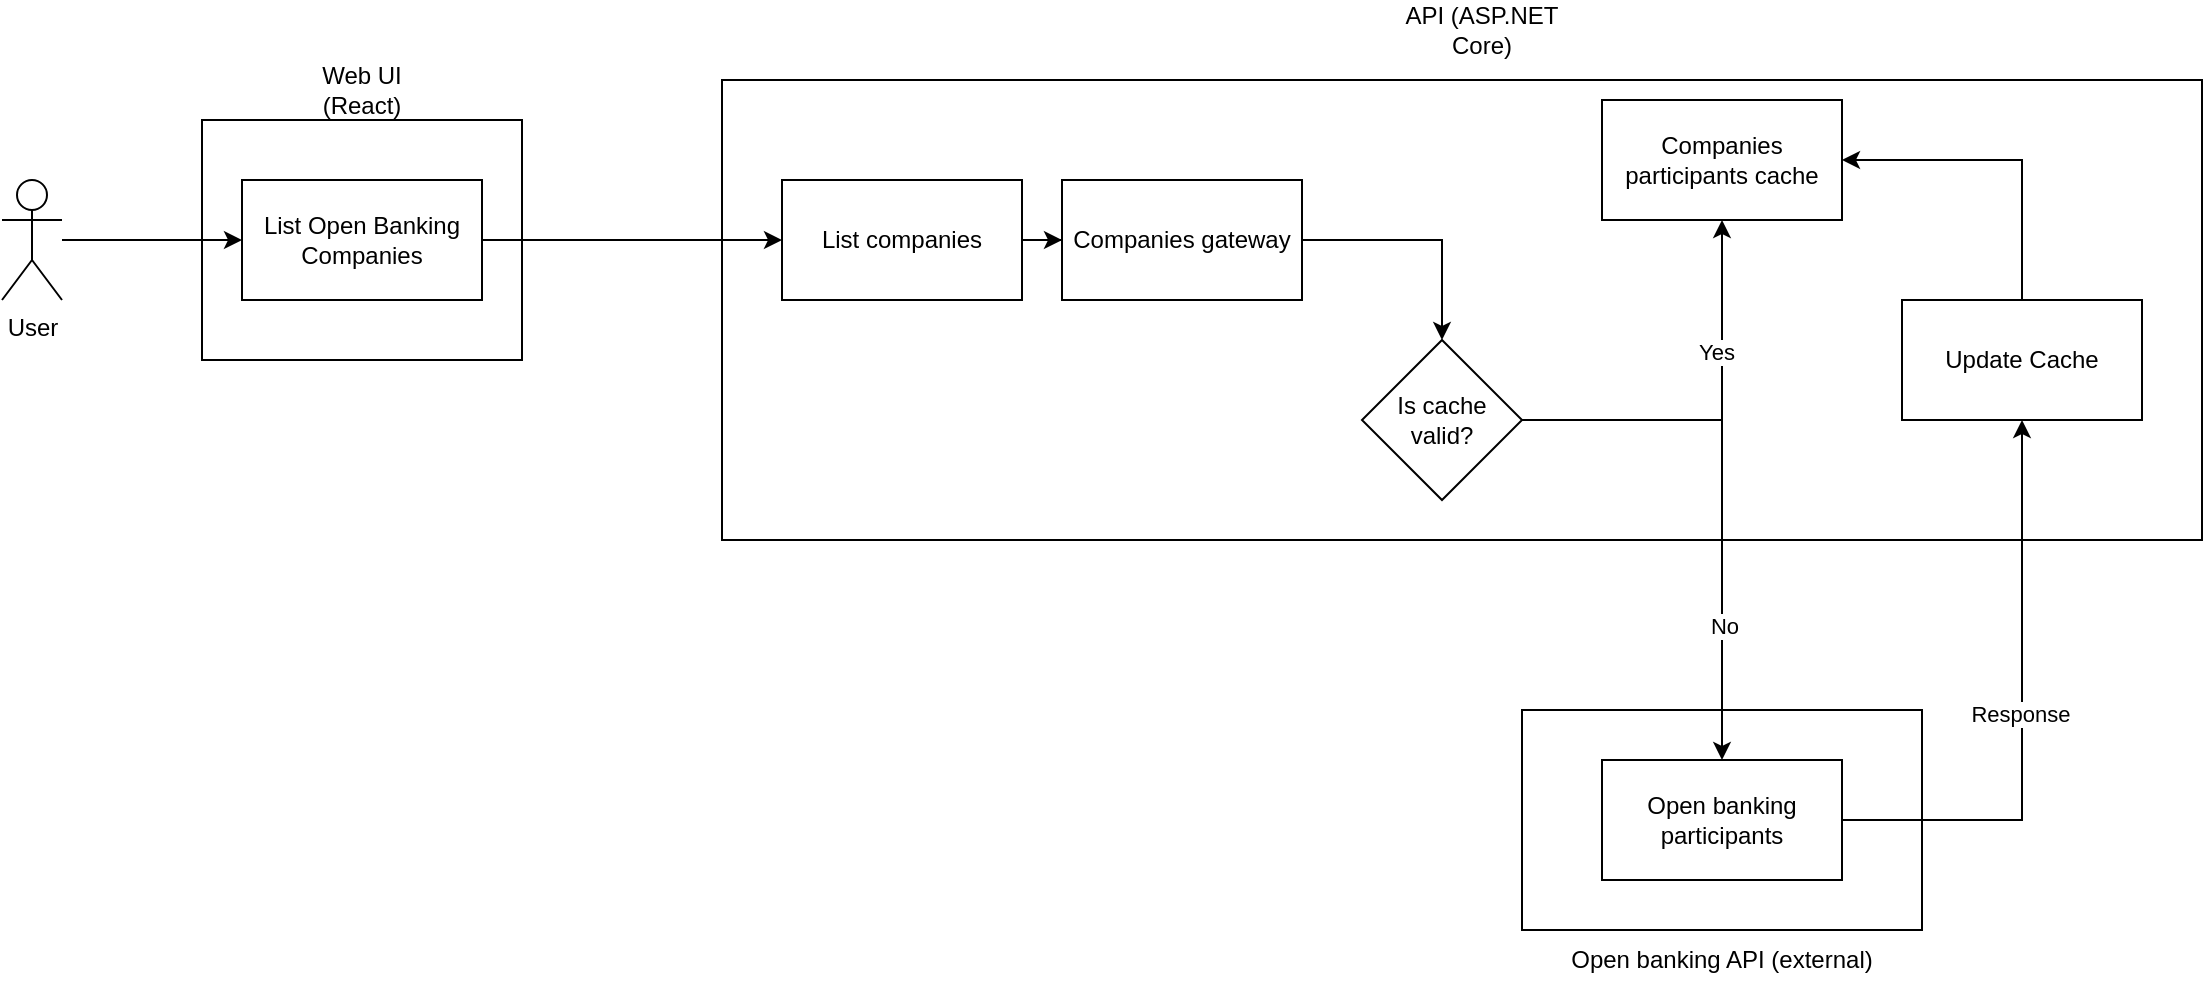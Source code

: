 <mxfile version="24.4.4" type="device">
  <diagram name="Page-1" id="F8H2NtQQUXKiDegSpYVV">
    <mxGraphModel dx="1644" dy="853" grid="1" gridSize="10" guides="1" tooltips="1" connect="1" arrows="1" fold="1" page="1" pageScale="1" pageWidth="850" pageHeight="1100" math="0" shadow="0">
      <root>
        <mxCell id="0" />
        <mxCell id="1" parent="0" />
        <mxCell id="SfFov5bysuySEEd5sr5L-4" style="edgeStyle=orthogonalEdgeStyle;rounded=0;orthogonalLoop=1;jettySize=auto;html=1;" edge="1" parent="1" source="SfFov5bysuySEEd5sr5L-1" target="SfFov5bysuySEEd5sr5L-5">
          <mxGeometry relative="1" as="geometry">
            <mxPoint x="280" y="450" as="targetPoint" />
          </mxGeometry>
        </mxCell>
        <mxCell id="SfFov5bysuySEEd5sr5L-1" value="User" style="shape=umlActor;verticalLabelPosition=bottom;verticalAlign=top;html=1;outlineConnect=0;" vertex="1" parent="1">
          <mxGeometry x="100" y="420" width="30" height="60" as="geometry" />
        </mxCell>
        <mxCell id="SfFov5bysuySEEd5sr5L-7" value="" style="rounded=0;whiteSpace=wrap;html=1;fillColor=none;" vertex="1" parent="1">
          <mxGeometry x="200" y="390" width="160" height="120" as="geometry" />
        </mxCell>
        <mxCell id="SfFov5bysuySEEd5sr5L-13" style="edgeStyle=orthogonalEdgeStyle;rounded=0;orthogonalLoop=1;jettySize=auto;html=1;" edge="1" parent="1" source="SfFov5bysuySEEd5sr5L-5" target="SfFov5bysuySEEd5sr5L-9">
          <mxGeometry relative="1" as="geometry" />
        </mxCell>
        <mxCell id="SfFov5bysuySEEd5sr5L-5" value="List Open Banking Companies" style="rounded=0;whiteSpace=wrap;html=1;" vertex="1" parent="1">
          <mxGeometry x="220" y="420" width="120" height="60" as="geometry" />
        </mxCell>
        <mxCell id="SfFov5bysuySEEd5sr5L-8" value="Web UI (React)" style="text;html=1;align=center;verticalAlign=middle;whiteSpace=wrap;rounded=0;" vertex="1" parent="1">
          <mxGeometry x="250" y="360" width="60" height="30" as="geometry" />
        </mxCell>
        <mxCell id="SfFov5bysuySEEd5sr5L-10" value="" style="rounded=0;whiteSpace=wrap;html=1;fillColor=none;" vertex="1" parent="1">
          <mxGeometry x="460" y="370" width="740" height="230" as="geometry" />
        </mxCell>
        <mxCell id="SfFov5bysuySEEd5sr5L-18" value="" style="edgeStyle=orthogonalEdgeStyle;rounded=0;orthogonalLoop=1;jettySize=auto;html=1;entryX=0;entryY=0.5;entryDx=0;entryDy=0;" edge="1" parent="1" source="SfFov5bysuySEEd5sr5L-9" target="SfFov5bysuySEEd5sr5L-25">
          <mxGeometry relative="1" as="geometry" />
        </mxCell>
        <mxCell id="SfFov5bysuySEEd5sr5L-9" value="List companies" style="rounded=0;whiteSpace=wrap;html=1;" vertex="1" parent="1">
          <mxGeometry x="490" y="420" width="120" height="60" as="geometry" />
        </mxCell>
        <mxCell id="SfFov5bysuySEEd5sr5L-12" value="API (ASP.NET Core)" style="text;html=1;align=center;verticalAlign=middle;whiteSpace=wrap;rounded=0;" vertex="1" parent="1">
          <mxGeometry x="790" y="330" width="100" height="30" as="geometry" />
        </mxCell>
        <mxCell id="SfFov5bysuySEEd5sr5L-33" style="edgeStyle=orthogonalEdgeStyle;rounded=0;orthogonalLoop=1;jettySize=auto;html=1;entryX=0.5;entryY=1;entryDx=0;entryDy=0;" edge="1" parent="1" source="SfFov5bysuySEEd5sr5L-14" target="SfFov5bysuySEEd5sr5L-32">
          <mxGeometry relative="1" as="geometry" />
        </mxCell>
        <mxCell id="SfFov5bysuySEEd5sr5L-34" value="Response" style="edgeLabel;html=1;align=center;verticalAlign=middle;resizable=0;points=[];" vertex="1" connectable="0" parent="SfFov5bysuySEEd5sr5L-33">
          <mxGeometry x="-0.011" y="1" relative="1" as="geometry">
            <mxPoint as="offset" />
          </mxGeometry>
        </mxCell>
        <mxCell id="SfFov5bysuySEEd5sr5L-14" value="Open banking participants" style="whiteSpace=wrap;html=1;" vertex="1" parent="1">
          <mxGeometry x="900" y="710" width="120" height="60" as="geometry" />
        </mxCell>
        <mxCell id="SfFov5bysuySEEd5sr5L-16" value="Companies participants cache" style="whiteSpace=wrap;html=1;" vertex="1" parent="1">
          <mxGeometry x="900" y="380" width="120" height="60" as="geometry" />
        </mxCell>
        <mxCell id="SfFov5bysuySEEd5sr5L-26" style="edgeStyle=orthogonalEdgeStyle;rounded=0;orthogonalLoop=1;jettySize=auto;html=1;entryX=0.5;entryY=1;entryDx=0;entryDy=0;" edge="1" parent="1" source="SfFov5bysuySEEd5sr5L-17" target="SfFov5bysuySEEd5sr5L-16">
          <mxGeometry relative="1" as="geometry" />
        </mxCell>
        <mxCell id="SfFov5bysuySEEd5sr5L-30" value="Yes" style="edgeLabel;html=1;align=center;verticalAlign=middle;resizable=0;points=[];" vertex="1" connectable="0" parent="SfFov5bysuySEEd5sr5L-26">
          <mxGeometry x="0.338" y="3" relative="1" as="geometry">
            <mxPoint as="offset" />
          </mxGeometry>
        </mxCell>
        <mxCell id="SfFov5bysuySEEd5sr5L-42" style="edgeStyle=orthogonalEdgeStyle;rounded=0;orthogonalLoop=1;jettySize=auto;html=1;entryX=0.5;entryY=0;entryDx=0;entryDy=0;" edge="1" parent="1" source="SfFov5bysuySEEd5sr5L-17" target="SfFov5bysuySEEd5sr5L-14">
          <mxGeometry relative="1" as="geometry" />
        </mxCell>
        <mxCell id="SfFov5bysuySEEd5sr5L-43" value="No" style="edgeLabel;html=1;align=center;verticalAlign=middle;resizable=0;points=[];" vertex="1" connectable="0" parent="SfFov5bysuySEEd5sr5L-42">
          <mxGeometry x="0.504" y="1" relative="1" as="geometry">
            <mxPoint as="offset" />
          </mxGeometry>
        </mxCell>
        <mxCell id="SfFov5bysuySEEd5sr5L-17" value="Is cache valid?" style="rhombus;whiteSpace=wrap;html=1;rounded=0;" vertex="1" parent="1">
          <mxGeometry x="780" y="500" width="80" height="80" as="geometry" />
        </mxCell>
        <mxCell id="SfFov5bysuySEEd5sr5L-36" value="" style="rounded=0;whiteSpace=wrap;html=1;fillColor=none;" vertex="1" parent="1">
          <mxGeometry x="860" y="685" width="200" height="110" as="geometry" />
        </mxCell>
        <mxCell id="SfFov5bysuySEEd5sr5L-28" style="edgeStyle=orthogonalEdgeStyle;rounded=0;orthogonalLoop=1;jettySize=auto;html=1;" edge="1" parent="1" source="SfFov5bysuySEEd5sr5L-25" target="SfFov5bysuySEEd5sr5L-17">
          <mxGeometry relative="1" as="geometry" />
        </mxCell>
        <mxCell id="SfFov5bysuySEEd5sr5L-25" value="Companies gateway" style="rounded=0;whiteSpace=wrap;html=1;" vertex="1" parent="1">
          <mxGeometry x="630" y="420" width="120" height="60" as="geometry" />
        </mxCell>
        <mxCell id="SfFov5bysuySEEd5sr5L-35" style="edgeStyle=orthogonalEdgeStyle;rounded=0;orthogonalLoop=1;jettySize=auto;html=1;entryX=1;entryY=0.5;entryDx=0;entryDy=0;exitX=0.5;exitY=0;exitDx=0;exitDy=0;" edge="1" parent="1" source="SfFov5bysuySEEd5sr5L-32" target="SfFov5bysuySEEd5sr5L-16">
          <mxGeometry relative="1" as="geometry">
            <Array as="points">
              <mxPoint x="1110" y="410" />
            </Array>
          </mxGeometry>
        </mxCell>
        <mxCell id="SfFov5bysuySEEd5sr5L-32" value="Update Cache" style="rounded=0;whiteSpace=wrap;html=1;" vertex="1" parent="1">
          <mxGeometry x="1050" y="480" width="120" height="60" as="geometry" />
        </mxCell>
        <mxCell id="SfFov5bysuySEEd5sr5L-37" value="Open banking API (external)" style="text;html=1;align=center;verticalAlign=middle;whiteSpace=wrap;rounded=0;" vertex="1" parent="1">
          <mxGeometry x="875" y="795" width="170" height="30" as="geometry" />
        </mxCell>
      </root>
    </mxGraphModel>
  </diagram>
</mxfile>
